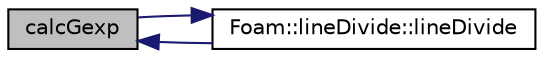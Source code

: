 digraph "calcGexp"
{
  bgcolor="transparent";
  edge [fontname="Helvetica",fontsize="10",labelfontname="Helvetica",labelfontsize="10"];
  node [fontname="Helvetica",fontsize="10",shape=record];
  rankdir="LR";
  Node1 [label="calcGexp",height=0.2,width=0.4,color="black", fillcolor="grey75", style="filled", fontcolor="black"];
  Node1 -> Node2 [dir="back",color="midnightblue",fontsize="10",style="solid",fontname="Helvetica"];
  Node2 [label="Foam::lineDivide::lineDivide",height=0.2,width=0.4,color="black",URL="$a01377.html#a732e3ab3538a71a264bbe8332b84410f",tooltip="Construct from components. "];
  Node2 -> Node1 [dir="back",color="midnightblue",fontsize="10",style="solid",fontname="Helvetica"];
}
